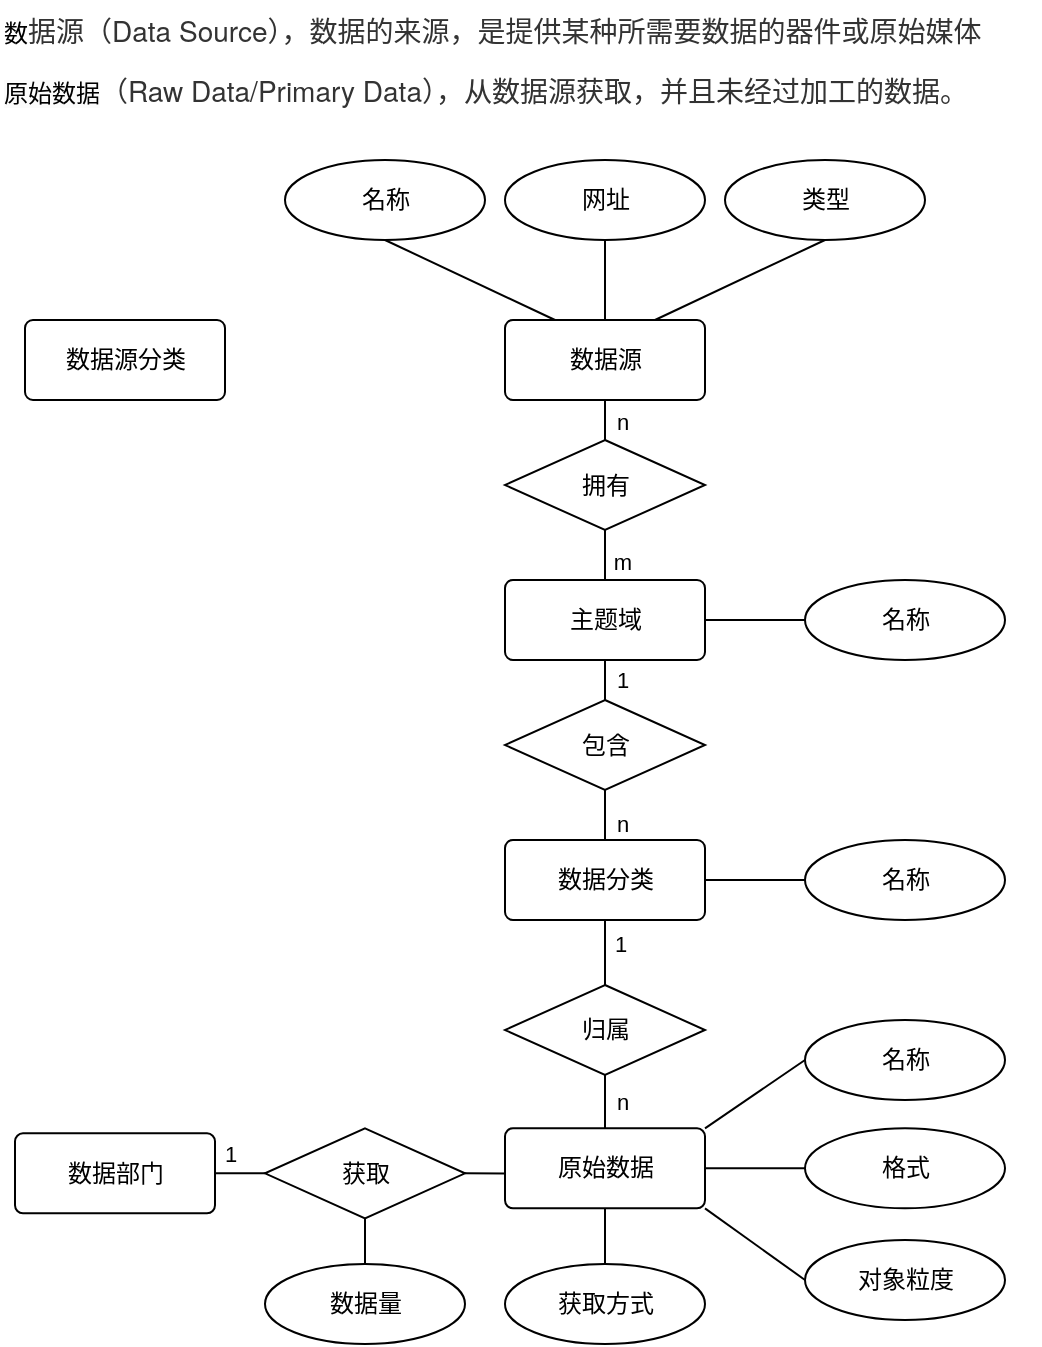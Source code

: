 <mxfile version="21.6.9" type="github">
  <diagram name="第 1 页" id="xS20llQHIGYEkxfeYoXw">
    <mxGraphModel dx="1130" dy="614" grid="1" gridSize="10" guides="1" tooltips="1" connect="1" arrows="1" fold="1" page="1" pageScale="1" pageWidth="827" pageHeight="1169" math="0" shadow="0">
      <root>
        <mxCell id="0" />
        <mxCell id="1" parent="0" />
        <mxCell id="eYtLX1sueXq6XXSOePco-15" value="数&lt;span style=&quot;color: rgb(51, 51, 51); font-family: &amp;quot;Helvetica Neue&amp;quot;, Helvetica, Arial, &amp;quot;PingFang SC&amp;quot;, &amp;quot;Hiragino Sans GB&amp;quot;, &amp;quot;Microsoft YaHei&amp;quot;, &amp;quot;WenQuanYi Micro Hei&amp;quot;, sans-serif, font-extend; font-size: 14px; text-indent: 28px; background-color: rgb(255, 255, 255);&quot;&gt;据源（Data Source），数据的来源，是提供某种所需要数据的器件或原始媒体&lt;/span&gt;" style="text;html=1;align=left;verticalAlign=middle;resizable=0;points=[];autosize=1;strokeColor=none;fillColor=none;" vertex="1" parent="1">
          <mxGeometry x="10" y="20" width="520" height="30" as="geometry" />
        </mxCell>
        <mxCell id="eYtLX1sueXq6XXSOePco-116" style="edgeStyle=orthogonalEdgeStyle;rounded=0;orthogonalLoop=1;jettySize=auto;html=1;exitX=1;exitY=0.5;exitDx=0;exitDy=0;entryX=0;entryY=0.5;entryDx=0;entryDy=0;endArrow=none;endFill=0;" edge="1" parent="1" source="eYtLX1sueXq6XXSOePco-113" target="eYtLX1sueXq6XXSOePco-115">
          <mxGeometry relative="1" as="geometry" />
        </mxCell>
        <mxCell id="eYtLX1sueXq6XXSOePco-118" value="1" style="edgeLabel;html=1;align=center;verticalAlign=middle;resizable=0;points=[];" vertex="1" connectable="0" parent="eYtLX1sueXq6XXSOePco-116">
          <mxGeometry x="-0.622" y="2" relative="1" as="geometry">
            <mxPoint x="3" y="-8" as="offset" />
          </mxGeometry>
        </mxCell>
        <mxCell id="eYtLX1sueXq6XXSOePco-113" value="数据部门" style="rounded=1;arcSize=10;whiteSpace=wrap;html=1;align=center;" vertex="1" parent="1">
          <mxGeometry x="17.5" y="586.67" width="100" height="40" as="geometry" />
        </mxCell>
        <mxCell id="eYtLX1sueXq6XXSOePco-148" style="edgeStyle=orthogonalEdgeStyle;rounded=0;orthogonalLoop=1;jettySize=auto;html=1;exitX=1;exitY=0.5;exitDx=0;exitDy=0;entryX=0;entryY=0.5;entryDx=0;entryDy=0;endArrow=none;endFill=0;" edge="1" parent="1" source="eYtLX1sueXq6XXSOePco-114" target="eYtLX1sueXq6XXSOePco-120">
          <mxGeometry relative="1" as="geometry" />
        </mxCell>
        <mxCell id="eYtLX1sueXq6XXSOePco-163" style="edgeStyle=orthogonalEdgeStyle;rounded=0;orthogonalLoop=1;jettySize=auto;html=1;exitX=0.5;exitY=1;exitDx=0;exitDy=0;entryX=0.5;entryY=0;entryDx=0;entryDy=0;endArrow=none;endFill=0;" edge="1" parent="1" source="eYtLX1sueXq6XXSOePco-114" target="eYtLX1sueXq6XXSOePco-162">
          <mxGeometry relative="1" as="geometry" />
        </mxCell>
        <mxCell id="eYtLX1sueXq6XXSOePco-187" value="1" style="edgeLabel;html=1;align=center;verticalAlign=middle;resizable=0;points=[];" vertex="1" connectable="0" parent="eYtLX1sueXq6XXSOePco-163">
          <mxGeometry x="-0.269" y="1" relative="1" as="geometry">
            <mxPoint x="7" y="2" as="offset" />
          </mxGeometry>
        </mxCell>
        <mxCell id="eYtLX1sueXq6XXSOePco-114" value="主题域" style="rounded=1;arcSize=10;whiteSpace=wrap;html=1;align=center;" vertex="1" parent="1">
          <mxGeometry x="262.5" y="310" width="100" height="40" as="geometry" />
        </mxCell>
        <mxCell id="eYtLX1sueXq6XXSOePco-177" style="edgeStyle=orthogonalEdgeStyle;rounded=0;orthogonalLoop=1;jettySize=auto;html=1;exitX=1;exitY=0.5;exitDx=0;exitDy=0;entryX=0;entryY=0.5;entryDx=0;entryDy=0;endArrow=none;endFill=0;" edge="1" parent="1" source="eYtLX1sueXq6XXSOePco-115" target="eYtLX1sueXq6XXSOePco-168">
          <mxGeometry relative="1" as="geometry" />
        </mxCell>
        <mxCell id="eYtLX1sueXq6XXSOePco-180" style="edgeStyle=orthogonalEdgeStyle;rounded=0;orthogonalLoop=1;jettySize=auto;html=1;exitX=0.5;exitY=1;exitDx=0;exitDy=0;entryX=0.5;entryY=0;entryDx=0;entryDy=0;endArrow=none;endFill=0;" edge="1" parent="1" source="eYtLX1sueXq6XXSOePco-115" target="eYtLX1sueXq6XXSOePco-124">
          <mxGeometry relative="1" as="geometry" />
        </mxCell>
        <mxCell id="eYtLX1sueXq6XXSOePco-115" value="获取" style="shape=rhombus;perimeter=rhombusPerimeter;whiteSpace=wrap;html=1;align=center;" vertex="1" parent="1">
          <mxGeometry x="142.5" y="584.17" width="100" height="45" as="geometry" />
        </mxCell>
        <mxCell id="eYtLX1sueXq6XXSOePco-120" value="名称" style="ellipse;whiteSpace=wrap;html=1;align=center;" vertex="1" parent="1">
          <mxGeometry x="412.5" y="310" width="100" height="40" as="geometry" />
        </mxCell>
        <mxCell id="eYtLX1sueXq6XXSOePco-124" value="数据量" style="ellipse;whiteSpace=wrap;html=1;align=center;" vertex="1" parent="1">
          <mxGeometry x="142.5" y="652" width="100" height="40" as="geometry" />
        </mxCell>
        <mxCell id="eYtLX1sueXq6XXSOePco-132" style="rounded=0;orthogonalLoop=1;jettySize=auto;html=1;exitX=0.75;exitY=0;exitDx=0;exitDy=0;entryX=0.5;entryY=1;entryDx=0;entryDy=0;endArrow=none;endFill=0;" edge="1" parent="1" source="eYtLX1sueXq6XXSOePco-156" target="eYtLX1sueXq6XXSOePco-131">
          <mxGeometry relative="1" as="geometry">
            <mxPoint x="347.855" y="185.858" as="sourcePoint" />
          </mxGeometry>
        </mxCell>
        <mxCell id="eYtLX1sueXq6XXSOePco-146" style="rounded=0;orthogonalLoop=1;jettySize=auto;html=1;exitX=0.5;exitY=0;exitDx=0;exitDy=0;entryX=0.5;entryY=1;entryDx=0;entryDy=0;endArrow=none;endFill=0;" edge="1" parent="1" source="eYtLX1sueXq6XXSOePco-156" target="eYtLX1sueXq6XXSOePco-144">
          <mxGeometry relative="1" as="geometry">
            <mxPoint x="312.5" y="180" as="sourcePoint" />
          </mxGeometry>
        </mxCell>
        <mxCell id="eYtLX1sueXq6XXSOePco-147" style="rounded=0;orthogonalLoop=1;jettySize=auto;html=1;exitX=0.25;exitY=0;exitDx=0;exitDy=0;entryX=0.5;entryY=1;entryDx=0;entryDy=0;endArrow=none;endFill=0;" edge="1" parent="1" source="eYtLX1sueXq6XXSOePco-156" target="eYtLX1sueXq6XXSOePco-145">
          <mxGeometry relative="1" as="geometry">
            <mxPoint x="277.145" y="185.858" as="sourcePoint" />
          </mxGeometry>
        </mxCell>
        <mxCell id="eYtLX1sueXq6XXSOePco-131" value="类型" style="ellipse;whiteSpace=wrap;html=1;align=center;" vertex="1" parent="1">
          <mxGeometry x="372.5" y="100" width="100" height="40" as="geometry" />
        </mxCell>
        <mxCell id="eYtLX1sueXq6XXSOePco-144" value="网址" style="ellipse;whiteSpace=wrap;html=1;align=center;" vertex="1" parent="1">
          <mxGeometry x="262.5" y="100" width="100" height="40" as="geometry" />
        </mxCell>
        <mxCell id="eYtLX1sueXq6XXSOePco-145" value="名称" style="ellipse;whiteSpace=wrap;html=1;align=center;" vertex="1" parent="1">
          <mxGeometry x="152.5" y="100" width="100" height="40" as="geometry" />
        </mxCell>
        <mxCell id="eYtLX1sueXq6XXSOePco-152" style="edgeStyle=orthogonalEdgeStyle;rounded=0;orthogonalLoop=1;jettySize=auto;html=1;exitX=1;exitY=0.5;exitDx=0;exitDy=0;entryX=0;entryY=0.5;entryDx=0;entryDy=0;endArrow=none;endFill=0;" edge="1" parent="1" source="eYtLX1sueXq6XXSOePco-149" target="eYtLX1sueXq6XXSOePco-151">
          <mxGeometry relative="1" as="geometry" />
        </mxCell>
        <mxCell id="eYtLX1sueXq6XXSOePco-175" style="edgeStyle=orthogonalEdgeStyle;rounded=0;orthogonalLoop=1;jettySize=auto;html=1;exitX=0.5;exitY=1;exitDx=0;exitDy=0;entryX=0.5;entryY=0;entryDx=0;entryDy=0;endArrow=none;endFill=0;" edge="1" parent="1" source="eYtLX1sueXq6XXSOePco-149" target="eYtLX1sueXq6XXSOePco-172">
          <mxGeometry relative="1" as="geometry" />
        </mxCell>
        <mxCell id="eYtLX1sueXq6XXSOePco-190" value="1" style="edgeLabel;html=1;align=center;verticalAlign=middle;resizable=0;points=[];" vertex="1" connectable="0" parent="eYtLX1sueXq6XXSOePco-175">
          <mxGeometry x="-0.489" y="2" relative="1" as="geometry">
            <mxPoint x="5" y="3" as="offset" />
          </mxGeometry>
        </mxCell>
        <mxCell id="eYtLX1sueXq6XXSOePco-149" value="数据分类" style="rounded=1;arcSize=10;whiteSpace=wrap;html=1;align=center;" vertex="1" parent="1">
          <mxGeometry x="262.5" y="440" width="100" height="40" as="geometry" />
        </mxCell>
        <mxCell id="eYtLX1sueXq6XXSOePco-151" value="名称" style="ellipse;whiteSpace=wrap;html=1;align=center;" vertex="1" parent="1">
          <mxGeometry x="412.5" y="440" width="100" height="40" as="geometry" />
        </mxCell>
        <mxCell id="eYtLX1sueXq6XXSOePco-160" style="edgeStyle=orthogonalEdgeStyle;rounded=0;orthogonalLoop=1;jettySize=auto;html=1;exitX=0.5;exitY=1;exitDx=0;exitDy=0;entryX=0.5;entryY=0;entryDx=0;entryDy=0;endArrow=none;endFill=0;" edge="1" parent="1" source="eYtLX1sueXq6XXSOePco-156" target="eYtLX1sueXq6XXSOePco-159">
          <mxGeometry relative="1" as="geometry" />
        </mxCell>
        <mxCell id="eYtLX1sueXq6XXSOePco-179" value="n" style="edgeLabel;html=1;align=center;verticalAlign=middle;resizable=0;points=[];" vertex="1" connectable="0" parent="eYtLX1sueXq6XXSOePco-160">
          <mxGeometry x="-0.463" y="1" relative="1" as="geometry">
            <mxPoint x="7" y="5" as="offset" />
          </mxGeometry>
        </mxCell>
        <mxCell id="eYtLX1sueXq6XXSOePco-156" value="数据源" style="rounded=1;arcSize=10;whiteSpace=wrap;html=1;align=center;" vertex="1" parent="1">
          <mxGeometry x="262.5" y="180" width="100" height="40" as="geometry" />
        </mxCell>
        <mxCell id="eYtLX1sueXq6XXSOePco-158" value="数据源分类" style="rounded=1;arcSize=10;whiteSpace=wrap;html=1;align=center;" vertex="1" parent="1">
          <mxGeometry x="22.5" y="180" width="100" height="40" as="geometry" />
        </mxCell>
        <mxCell id="eYtLX1sueXq6XXSOePco-161" style="edgeStyle=orthogonalEdgeStyle;rounded=0;orthogonalLoop=1;jettySize=auto;html=1;exitX=0.5;exitY=1;exitDx=0;exitDy=0;entryX=0.5;entryY=0;entryDx=0;entryDy=0;endArrow=none;endFill=0;" edge="1" parent="1" source="eYtLX1sueXq6XXSOePco-159" target="eYtLX1sueXq6XXSOePco-114">
          <mxGeometry relative="1" as="geometry" />
        </mxCell>
        <mxCell id="eYtLX1sueXq6XXSOePco-186" value="m" style="edgeLabel;html=1;align=center;verticalAlign=middle;resizable=0;points=[];" vertex="1" connectable="0" parent="eYtLX1sueXq6XXSOePco-161">
          <mxGeometry x="0.252" y="1" relative="1" as="geometry">
            <mxPoint x="7" as="offset" />
          </mxGeometry>
        </mxCell>
        <mxCell id="eYtLX1sueXq6XXSOePco-159" value="拥有" style="shape=rhombus;perimeter=rhombusPerimeter;whiteSpace=wrap;html=1;align=center;" vertex="1" parent="1">
          <mxGeometry x="262.5" y="240" width="100" height="45" as="geometry" />
        </mxCell>
        <mxCell id="eYtLX1sueXq6XXSOePco-164" style="edgeStyle=orthogonalEdgeStyle;rounded=0;orthogonalLoop=1;jettySize=auto;html=1;exitX=0.5;exitY=1;exitDx=0;exitDy=0;entryX=0.5;entryY=0;entryDx=0;entryDy=0;endArrow=none;endFill=0;" edge="1" parent="1" source="eYtLX1sueXq6XXSOePco-162" target="eYtLX1sueXq6XXSOePco-149">
          <mxGeometry relative="1" as="geometry" />
        </mxCell>
        <mxCell id="eYtLX1sueXq6XXSOePco-188" value="n" style="edgeLabel;html=1;align=center;verticalAlign=middle;resizable=0;points=[];" vertex="1" connectable="0" parent="eYtLX1sueXq6XXSOePco-164">
          <mxGeometry x="0.316" relative="1" as="geometry">
            <mxPoint x="8" as="offset" />
          </mxGeometry>
        </mxCell>
        <mxCell id="eYtLX1sueXq6XXSOePco-162" value="包含" style="shape=rhombus;perimeter=rhombusPerimeter;whiteSpace=wrap;html=1;align=center;" vertex="1" parent="1">
          <mxGeometry x="262.5" y="370" width="100" height="45" as="geometry" />
        </mxCell>
        <mxCell id="eYtLX1sueXq6XXSOePco-165" style="rounded=0;orthogonalLoop=1;jettySize=auto;html=1;exitX=1;exitY=1;exitDx=0;exitDy=0;entryX=0;entryY=0.5;entryDx=0;entryDy=0;endArrow=none;endFill=0;" edge="1" parent="1" source="eYtLX1sueXq6XXSOePco-168" target="eYtLX1sueXq6XXSOePco-171">
          <mxGeometry relative="1" as="geometry" />
        </mxCell>
        <mxCell id="eYtLX1sueXq6XXSOePco-166" style="edgeStyle=orthogonalEdgeStyle;rounded=0;orthogonalLoop=1;jettySize=auto;html=1;exitX=1;exitY=0.5;exitDx=0;exitDy=0;endArrow=none;endFill=0;" edge="1" parent="1" source="eYtLX1sueXq6XXSOePco-168" target="eYtLX1sueXq6XXSOePco-170">
          <mxGeometry relative="1" as="geometry" />
        </mxCell>
        <mxCell id="eYtLX1sueXq6XXSOePco-167" style="rounded=0;orthogonalLoop=1;jettySize=auto;html=1;exitX=1;exitY=0;exitDx=0;exitDy=0;entryX=0;entryY=0.5;entryDx=0;entryDy=0;endArrow=none;endFill=0;" edge="1" parent="1" source="eYtLX1sueXq6XXSOePco-168" target="eYtLX1sueXq6XXSOePco-169">
          <mxGeometry relative="1" as="geometry" />
        </mxCell>
        <mxCell id="eYtLX1sueXq6XXSOePco-182" style="rounded=0;orthogonalLoop=1;jettySize=auto;html=1;exitX=0.5;exitY=1;exitDx=0;exitDy=0;endArrow=none;endFill=0;" edge="1" parent="1" source="eYtLX1sueXq6XXSOePco-168" target="eYtLX1sueXq6XXSOePco-181">
          <mxGeometry relative="1" as="geometry" />
        </mxCell>
        <mxCell id="eYtLX1sueXq6XXSOePco-168" value="原始数据" style="rounded=1;arcSize=10;whiteSpace=wrap;html=1;align=center;" vertex="1" parent="1">
          <mxGeometry x="262.5" y="584.17" width="100" height="40" as="geometry" />
        </mxCell>
        <mxCell id="eYtLX1sueXq6XXSOePco-169" value="名称" style="ellipse;whiteSpace=wrap;html=1;align=center;" vertex="1" parent="1">
          <mxGeometry x="412.5" y="530" width="100" height="40" as="geometry" />
        </mxCell>
        <mxCell id="eYtLX1sueXq6XXSOePco-170" value="格式" style="ellipse;whiteSpace=wrap;html=1;align=center;" vertex="1" parent="1">
          <mxGeometry x="412.5" y="584.17" width="100" height="40" as="geometry" />
        </mxCell>
        <mxCell id="eYtLX1sueXq6XXSOePco-171" value="对象粒度" style="ellipse;whiteSpace=wrap;html=1;align=center;" vertex="1" parent="1">
          <mxGeometry x="412.5" y="640" width="100" height="40" as="geometry" />
        </mxCell>
        <mxCell id="eYtLX1sueXq6XXSOePco-176" style="edgeStyle=orthogonalEdgeStyle;rounded=0;orthogonalLoop=1;jettySize=auto;html=1;exitX=0.5;exitY=1;exitDx=0;exitDy=0;entryX=0.5;entryY=0;entryDx=0;entryDy=0;endArrow=none;endFill=0;" edge="1" parent="1" source="eYtLX1sueXq6XXSOePco-172" target="eYtLX1sueXq6XXSOePco-168">
          <mxGeometry relative="1" as="geometry" />
        </mxCell>
        <mxCell id="eYtLX1sueXq6XXSOePco-192" value="n" style="edgeLabel;html=1;align=center;verticalAlign=middle;resizable=0;points=[];" vertex="1" connectable="0" parent="eYtLX1sueXq6XXSOePco-176">
          <mxGeometry x="0.017" y="2" relative="1" as="geometry">
            <mxPoint x="6" as="offset" />
          </mxGeometry>
        </mxCell>
        <mxCell id="eYtLX1sueXq6XXSOePco-172" value="归属" style="shape=rhombus;perimeter=rhombusPerimeter;whiteSpace=wrap;html=1;align=center;" vertex="1" parent="1">
          <mxGeometry x="262.5" y="512.5" width="100" height="45" as="geometry" />
        </mxCell>
        <mxCell id="eYtLX1sueXq6XXSOePco-181" value="获取方式" style="ellipse;whiteSpace=wrap;html=1;align=center;" vertex="1" parent="1">
          <mxGeometry x="262.5" y="652" width="100" height="40" as="geometry" />
        </mxCell>
        <mxCell id="eYtLX1sueXq6XXSOePco-184" value="&lt;div style=&quot;text-indent: 0px;&quot;&gt;&lt;span style=&quot;text-indent: 28px; font-size: 12px; background-color: rgb(251, 251, 251);&quot;&gt;原始数据&lt;/span&gt;&lt;span style=&quot;background-color: rgb(255, 255, 255); color: rgb(51, 51, 51); font-family: &amp;quot;Helvetica Neue&amp;quot;, Helvetica, Arial, &amp;quot;PingFang SC&amp;quot;, &amp;quot;Hiragino Sans GB&amp;quot;, &amp;quot;Microsoft YaHei&amp;quot;, &amp;quot;WenQuanYi Micro Hei&amp;quot;, sans-serif, font-extend; font-size: 14px; text-indent: 28px;&quot;&gt;（Raw Data/Primary Data），从数据源获取，并且未经过加工的数据。&lt;/span&gt;&lt;/div&gt;" style="text;html=1;align=left;verticalAlign=middle;resizable=0;points=[];autosize=1;strokeColor=none;fillColor=none;" vertex="1" parent="1">
          <mxGeometry x="10" y="50" width="510" height="30" as="geometry" />
        </mxCell>
      </root>
    </mxGraphModel>
  </diagram>
</mxfile>
